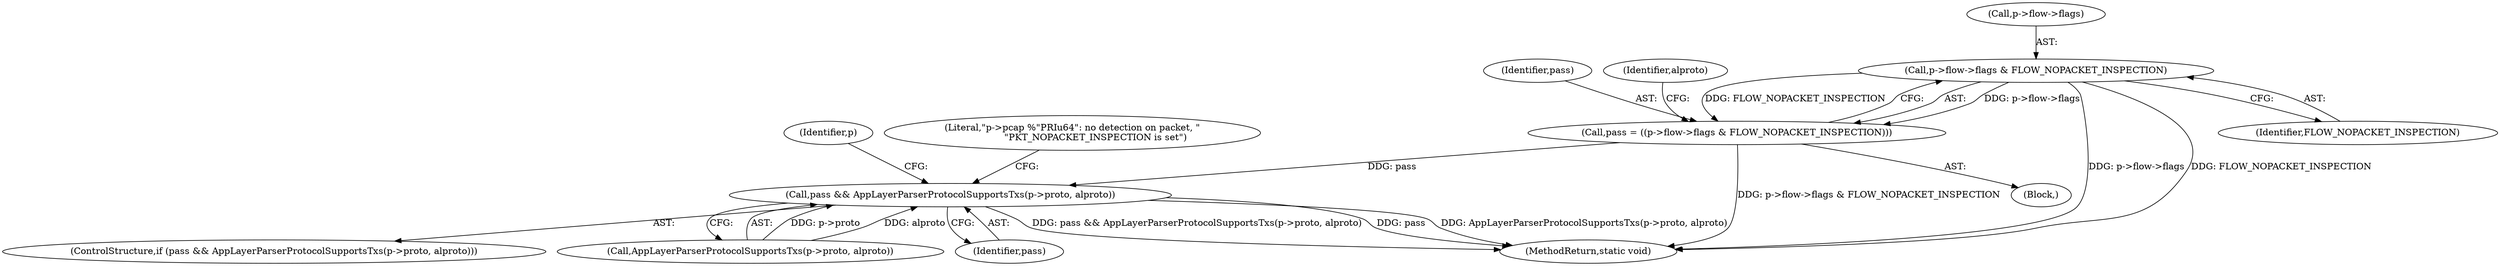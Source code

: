 digraph "0_suricata_e1ef57c848bbe4e567d5d4b66d346a742e3f77a1@pointer" {
"1000118" [label="(Call,p->flow->flags & FLOW_NOPACKET_INSPECTION)"];
"1000116" [label="(Call,pass = ((p->flow->flags & FLOW_NOPACKET_INSPECTION)))"];
"1000133" [label="(Call,pass && AppLayerParserProtocolSupportsTxs(p->proto, alproto))"];
"1000145" [label="(Identifier,p)"];
"1000133" [label="(Call,pass && AppLayerParserProtocolSupportsTxs(p->proto, alproto))"];
"1000118" [label="(Call,p->flow->flags & FLOW_NOPACKET_INSPECTION)"];
"1000183" [label="(MethodReturn,static void)"];
"1000117" [label="(Identifier,pass)"];
"1000127" [label="(Identifier,alproto)"];
"1000132" [label="(ControlStructure,if (pass && AppLayerParserProtocolSupportsTxs(p->proto, alproto)))"];
"1000119" [label="(Call,p->flow->flags)"];
"1000135" [label="(Call,AppLayerParserProtocolSupportsTxs(p->proto, alproto))"];
"1000124" [label="(Identifier,FLOW_NOPACKET_INSPECTION)"];
"1000171" [label="(Literal,\"p->pcap %\"PRIu64\": no detection on packet, \"\n                \"PKT_NOPACKET_INSPECTION is set\")"];
"1000116" [label="(Call,pass = ((p->flow->flags & FLOW_NOPACKET_INSPECTION)))"];
"1000114" [label="(Block,)"];
"1000134" [label="(Identifier,pass)"];
"1000118" -> "1000116"  [label="AST: "];
"1000118" -> "1000124"  [label="CFG: "];
"1000119" -> "1000118"  [label="AST: "];
"1000124" -> "1000118"  [label="AST: "];
"1000116" -> "1000118"  [label="CFG: "];
"1000118" -> "1000183"  [label="DDG: p->flow->flags"];
"1000118" -> "1000183"  [label="DDG: FLOW_NOPACKET_INSPECTION"];
"1000118" -> "1000116"  [label="DDG: p->flow->flags"];
"1000118" -> "1000116"  [label="DDG: FLOW_NOPACKET_INSPECTION"];
"1000116" -> "1000114"  [label="AST: "];
"1000117" -> "1000116"  [label="AST: "];
"1000127" -> "1000116"  [label="CFG: "];
"1000116" -> "1000183"  [label="DDG: p->flow->flags & FLOW_NOPACKET_INSPECTION"];
"1000116" -> "1000133"  [label="DDG: pass"];
"1000133" -> "1000132"  [label="AST: "];
"1000133" -> "1000134"  [label="CFG: "];
"1000133" -> "1000135"  [label="CFG: "];
"1000134" -> "1000133"  [label="AST: "];
"1000135" -> "1000133"  [label="AST: "];
"1000145" -> "1000133"  [label="CFG: "];
"1000171" -> "1000133"  [label="CFG: "];
"1000133" -> "1000183"  [label="DDG: pass && AppLayerParserProtocolSupportsTxs(p->proto, alproto)"];
"1000133" -> "1000183"  [label="DDG: pass"];
"1000133" -> "1000183"  [label="DDG: AppLayerParserProtocolSupportsTxs(p->proto, alproto)"];
"1000135" -> "1000133"  [label="DDG: p->proto"];
"1000135" -> "1000133"  [label="DDG: alproto"];
}
